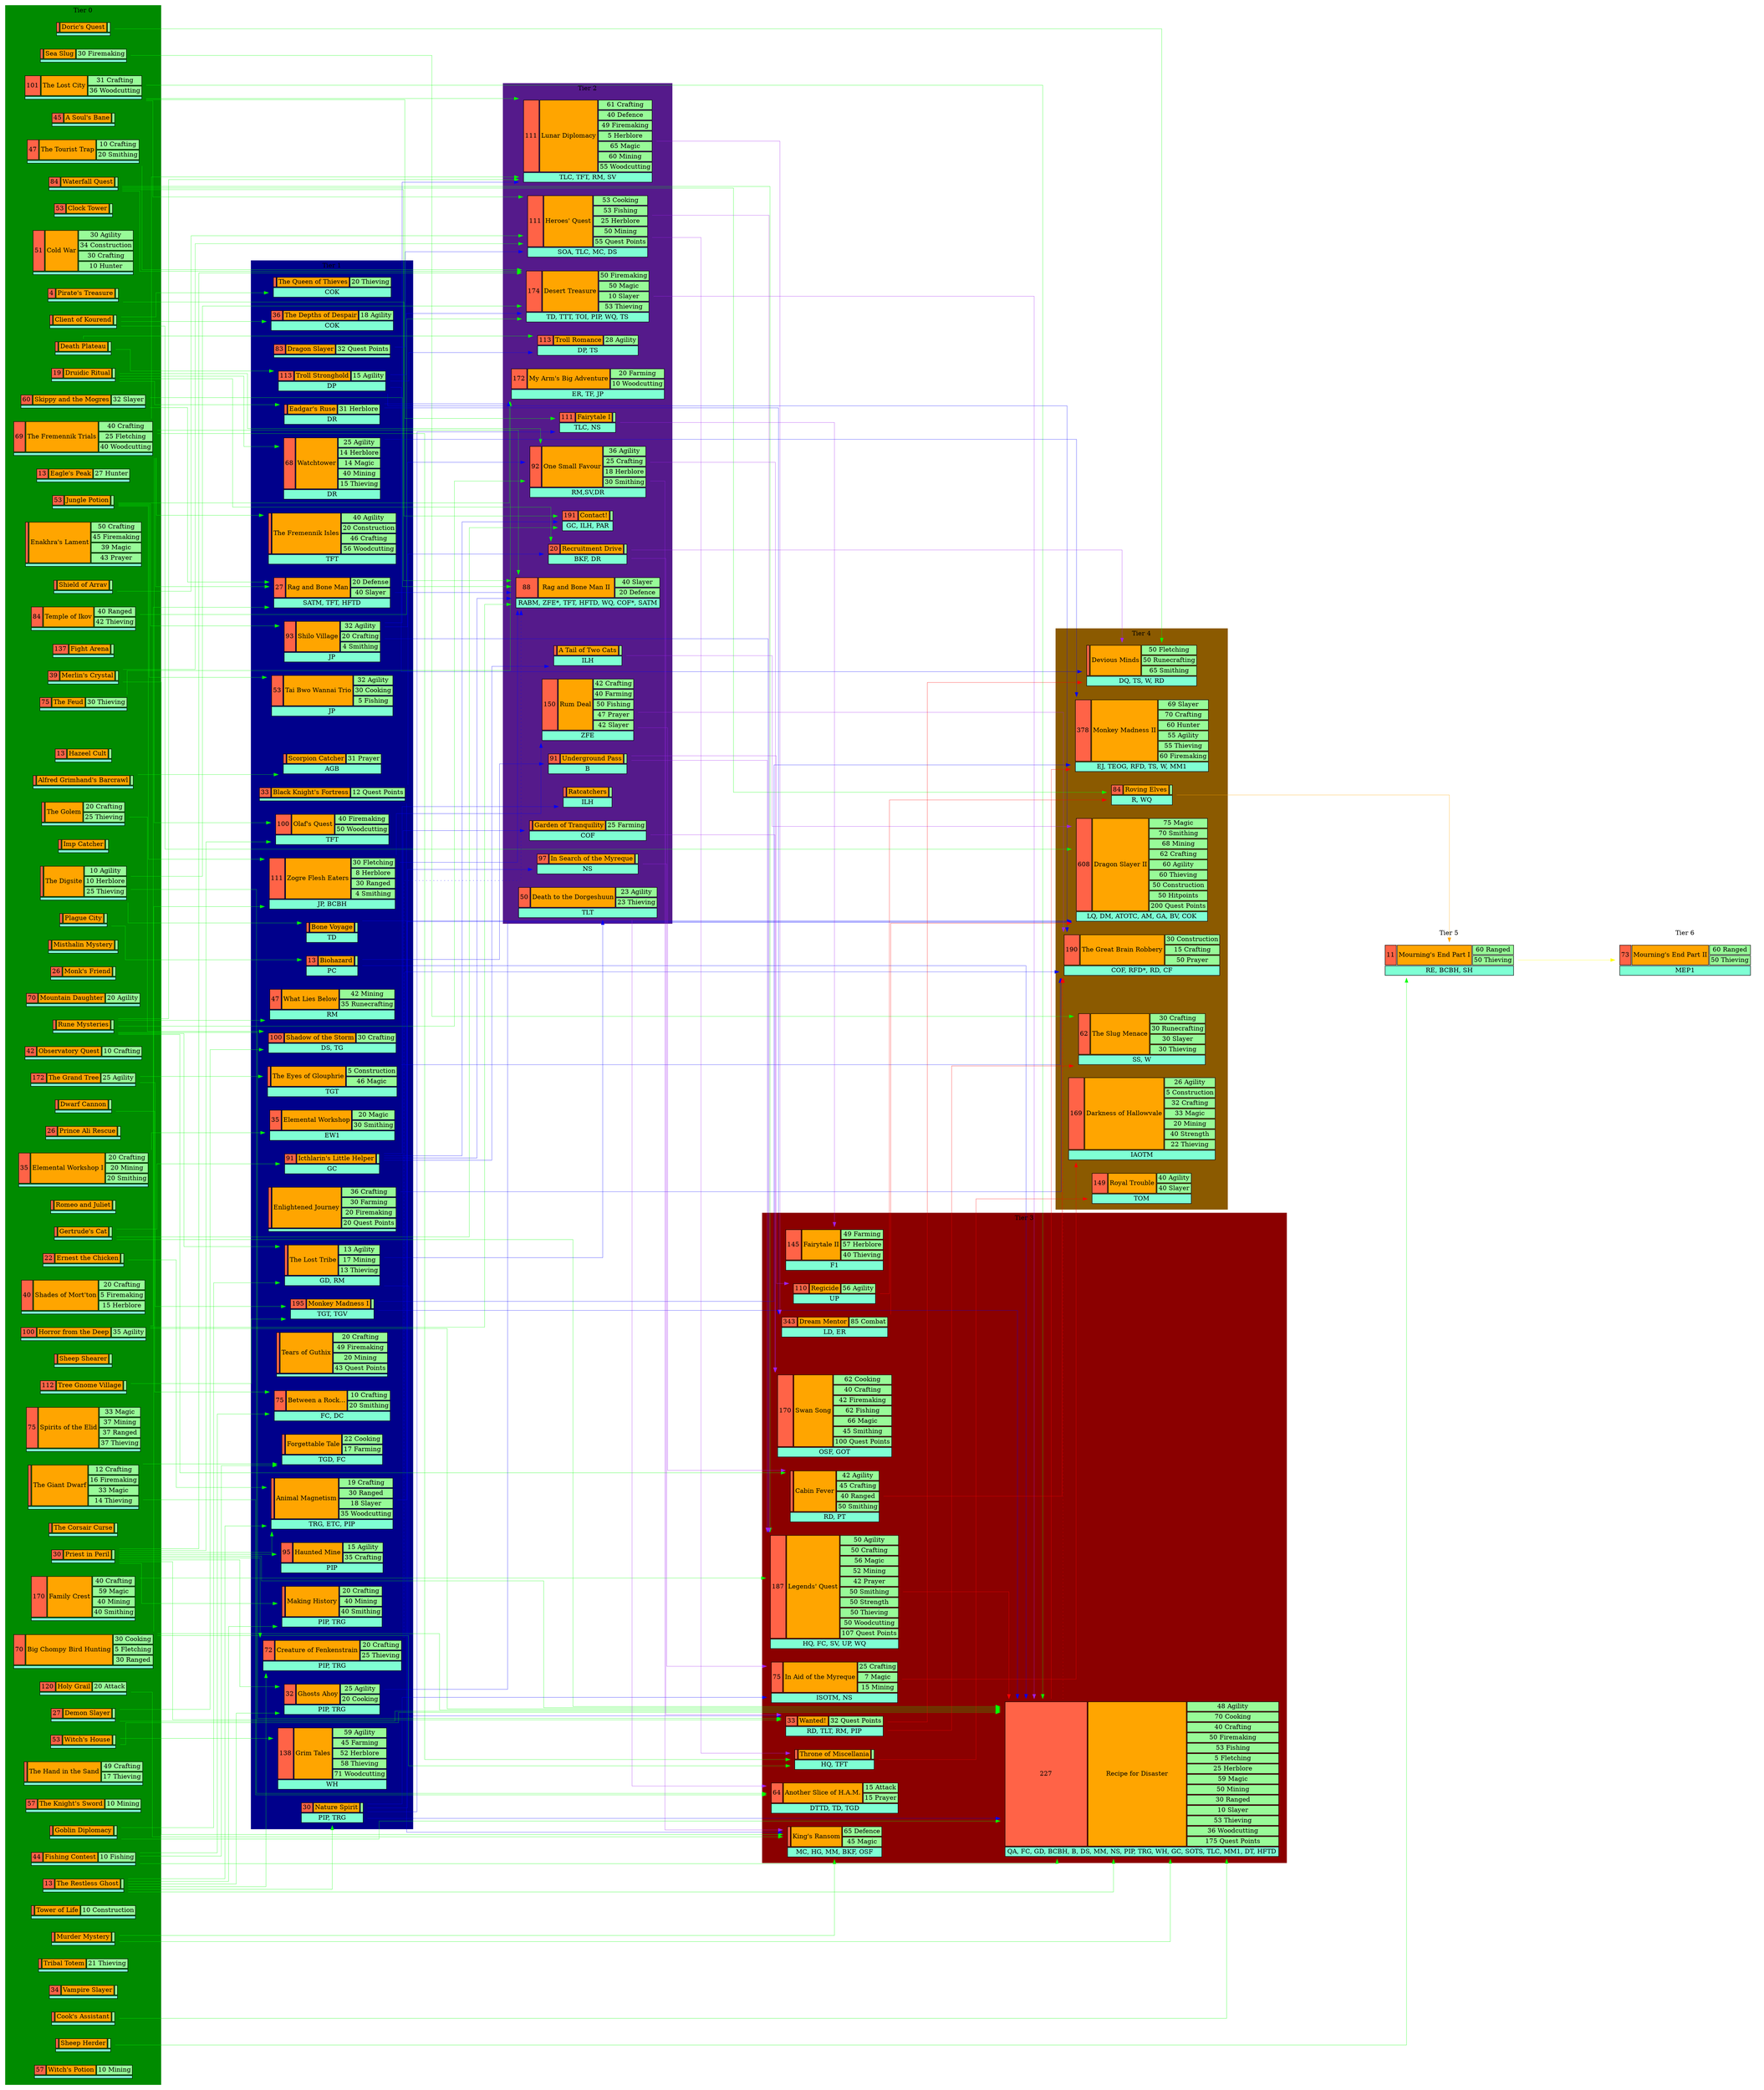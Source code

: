 /*
	OSRS Quest Hierarchy Graph v1.0
	Made by Emilio Blanco Kobernyk (AKA Deofol) in GraphViz
	For usage in the Oldschool RuneScape Wiki
*/
digraph G {
	rankdir=LR;
	ranksep=3;
	splines=ortho;
	edge [penwidth="0.5"];
	{
		node [style=invis];
		"Tier 0"->"Tier 1"->"Tier 2"->"Tier 3"->"Tier 4"->"Tier 5"->"Tier 6" [style=invis];
	}
	{	// Node Shapes
		node [shape=none]
		M1 [label=<<table border="0" cellborder="1"><tr><td bgcolor="tomato"></td><td bgcolor="orange">Alfred Grimhand's Barcrawl</td><td bgcolor="palegreen"></td></tr><tr><td colspan="3" bgcolor="aquamarine"></td></tr></table>>];
		M12 [label=<<table border="0" cellborder="1"><tr><td bgcolor="tomato">60</td><td bgcolor="orange">Skippy and the Mogres</td><td bgcolor="palegreen">32 Slayer</td></tr><tr><td colspan="3" bgcolor="aquamarine"></td></tr></table>>];
		1 [label=<<table border="0" cellborder="1"><tr><td bgcolor="tomato">45</td><td bgcolor="orange">A Soul's Bane</td><td bgcolor="palegreen"></td></tr><tr><td colspan="3" bgcolor="aquamarine"></td></tr></table>>];
		2 [label=<<table border="0" cellborder="1"><tr><td bgcolor="tomato" rowspan="3">70</td><td bgcolor="orange" rowspan="3">Big Chompy Bird Hunting</td><td bgcolor="palegreen">30 Cooking</td></tr><tr><td bgcolor="palegreen">5 Fletching</td></tr><tr><td bgcolor="palegreen">30 Ranged</td></tr><tr><td colspan="3" bgcolor="aquamarine"></td></tr></table>>];
		3 [label=<<table border="0" cellborder="1"><tr><td bgcolor="tomato"></td><td bgcolor="orange">Client of Kourend</td><td bgcolor="palegreen"></td></tr><tr><td colspan="3" bgcolor="aquamarine"></td></tr></table>>];
		4 [label=<<table border="0" cellborder="1"><tr><td bgcolor="tomato">53</td><td bgcolor="orange">Clock Tower</td><td bgcolor="palegreen"></td></tr><tr><td colspan="3" bgcolor="aquamarine"></td></tr></table>>];
		5 [label=<<table border="0" cellborder="1"><tr><td bgcolor="tomato" rowspan="4">51</td><td bgcolor="orange" rowspan="4">Cold War</td><td bgcolor="palegreen">30 Agility</td></tr><tr><td bgcolor="palegreen">34 Construction</td></tr><tr><td bgcolor="palegreen">30 Crafting</td></tr><tr><td bgcolor="palegreen">10 Hunter</td></tr><tr><td colspan="3" bgcolor="aquamarine"></td></tr></table>>];
		6 [label=<<table border="0" cellborder="1"><tr><td bgcolor="tomato"></td><td bgcolor="orange">Cook's Assistant</td><td bgcolor="palegreen"></td></tr><tr><td colspan="3" bgcolor="aquamarine"></td></tr></table>>];
		7 [label=<<table border="0" cellborder="1"><tr><td bgcolor="tomato"></td><td bgcolor="orange">Death Plateau</td><td bgcolor="palegreen"></td></tr><tr><td colspan="3" bgcolor="aquamarine"></td></tr></table>>];
		8 [label=<<table border="0" cellborder="1"><tr><td bgcolor="tomato">27</td><td bgcolor="orange">Demon Slayer</td><td bgcolor="palegreen"></td></tr><tr><td colspan="3" bgcolor="aquamarine"></td></tr></table>>];
		9 [label=<<table border="0" cellborder="1"><tr><td bgcolor="tomato"></td><td bgcolor="orange">Doric's Quest</td><td bgcolor="palegreen"></td></tr><tr><td colspan="3" bgcolor="aquamarine"></td></tr></table>>];
		10 [label=<<table border="0" cellborder="1"><tr><td bgcolor="tomato">19</td><td bgcolor="orange">Druidic Ritual</td><td bgcolor="palegreen"></td></tr><tr><td colspan="3" bgcolor="aquamarine"></td></tr></table>>];
		11 [label=<<table border="0" cellborder="1"><tr><td bgcolor="tomato"></td><td bgcolor="orange">Dwarf Cannon</td><td bgcolor="palegreen"></td></tr><tr><td colspan="3" bgcolor="aquamarine"></td></tr></table>>];
		12 [label=<<table border="0" cellborder="1"><tr><td bgcolor="tomato">13</td><td bgcolor="orange">Eagle's Peak</td><td bgcolor="palegreen">27 Hunter</td></tr><tr><td colspan="3" bgcolor="aquamarine"></td></tr></table>>];
		13 [label=<<table border="0" cellborder="1"><tr><td bgcolor="tomato" rowspan="3">35</td><td bgcolor="orange" rowspan="3">Elemental Workshop I</td><td bgcolor="palegreen">20 Crafting</td></tr><tr><td bgcolor="palegreen">20 Mining</td></tr><tr><td bgcolor="palegreen">20 Smithing</td></tr><tr><td colspan="3" bgcolor="aquamarine"></td></tr></table>>];
		14 [label=<<table border="0" cellborder="1"><tr><td bgcolor="tomato" rowspan="4"></td><td bgcolor="orange" rowspan="4">Enakhra's Lament</td><td bgcolor="palegreen">50 Crafting</td></tr><tr><td bgcolor="palegreen">45 Firemaking</td></tr><tr><td bgcolor="palegreen">39 Magic</td></tr><tr><td bgcolor="palegreen">43 Prayer</td></tr><tr><td colspan="3" bgcolor="aquamarine"></td></tr></table>>];
		15 [label=<<table border="0" cellborder="1"><tr><td bgcolor="tomato">22</td><td bgcolor="orange">Ernest the Chicken</td><td bgcolor="palegreen"></td></tr><tr><td colspan="3" bgcolor="aquamarine"></td></tr></table>>];
		16 [label=<<table border="0" cellborder="1"><tr><td bgcolor="tomato" rowspan="4">170</td><td bgcolor="orange" rowspan="4">Family Crest</td><td bgcolor="palegreen">40 Crafting</td></tr><tr><td bgcolor="palegreen">59 Magic</td></tr><tr><td bgcolor="palegreen">40 Mining</td></tr><tr><td bgcolor="palegreen">40 Smithing</td></tr><tr><td colspan="3" bgcolor="aquamarine"></td></tr></table>>];
		17 [label=<<table border="0" cellborder="1"><tr><td bgcolor="tomato">137</td><td bgcolor="orange">Fight Arena</td><td bgcolor="palegreen"></td></tr><tr><td colspan="3" bgcolor="aquamarine"></td></tr></table>>];
		18 [label=<<table border="0" cellborder="1"><tr><td bgcolor="tomato">44</td><td bgcolor="orange">Fishing Contest</td><td bgcolor="palegreen">10 Fishing</td></tr><tr><td colspan="3" bgcolor="aquamarine"></td></tr></table>>];
		19 [label=<<table border="0" cellborder="1"><tr><td bgcolor="tomato"></td><td bgcolor="orange">Gertrude's Cat</td><td bgcolor="palegreen"></td></tr><tr><td colspan="3" bgcolor="aquamarine"></td></tr></table>>];
		20 [label=<<table border="0" cellborder="1"><tr><td bgcolor="tomato"></td><td bgcolor="orange">Goblin Diplomacy</td><td bgcolor="palegreen"></td></tr><tr><td colspan="3" bgcolor="aquamarine"></td></tr></table>>];
		21 [label=<<table border="0" cellborder="1"><tr><td bgcolor="tomato">13</td><td bgcolor="orange">Hazeel Cult</td><td bgcolor="palegreen"></td></tr><tr><td colspan="3" bgcolor="aquamarine"></td></tr></table>>];
		22 [label=<<table border="0" cellborder="1"><tr><td bgcolor="tomato">120</td><td bgcolor="orange">Holy Grail</td><td bgcolor="palegreen">20 Attack</td></tr><tr><td colspan="3" bgcolor="aquamarine"></td></tr></table>>];
		23 [label=<<table border="0" cellborder="1"><tr><td bgcolor="tomato">100</td><td bgcolor="orange">Horror from the Deep</td><td bgcolor="palegreen">35 Agility</td></tr><tr><td colspan="3" bgcolor="aquamarine"></td></tr></table>>];
		24 [label=<<table border="0" cellborder="1"><tr><td bgcolor="tomato"></td><td bgcolor="orange">Imp Catcher</td><td bgcolor="palegreen"></td></tr><tr><td colspan="3" bgcolor="aquamarine"></td></tr></table>>];
		25 [label=<<table border="0" cellborder="1"><tr><td bgcolor="tomato">53</td><td bgcolor="orange">Jungle Potion</td><td bgcolor="palegreen"></td></tr><tr><td colspan="3" bgcolor="aquamarine"></td></tr></table>>];
		26 [label=<<table border="0" cellborder="1"><tr><td bgcolor="tomato">39</td><td bgcolor="orange">Merlin's Crystal</td><td bgcolor="palegreen"></td></tr><tr><td colspan="3" bgcolor="aquamarine"></td></tr></table>>];
		27 [label=<<table border="0" cellborder="1"><tr><td bgcolor="tomato"></td><td bgcolor="orange">Misthalin Mystery</td><td bgcolor="palegreen"></td></tr><tr><td colspan="3" bgcolor="aquamarine"></td></tr></table>>];
		28 [label=<<table border="0" cellborder="1"><tr><td bgcolor="tomato">26</td><td bgcolor="orange">Monk's Friend</td><td bgcolor="palegreen"></td></tr><tr><td colspan="3" bgcolor="aquamarine"></td></tr></table>>];
		29 [label=<<table border="0" cellborder="1"><tr><td bgcolor="tomato">70</td><td bgcolor="orange">Mountain Daughter</td><td bgcolor="palegreen">20 Agility</td></tr><tr><td colspan="3" bgcolor="aquamarine"></td></tr></table>>];
		30 [label=<<table border="0" cellborder="1"><tr><td bgcolor="tomato"></td><td bgcolor="orange">Murder Mystery</td><td bgcolor="palegreen"></td></tr><tr><td colspan="3" bgcolor="aquamarine"></td></tr></table>>];
		31 [label=<<table border="0" cellborder="1"><tr><td bgcolor="tomato">42</td><td bgcolor="orange">Observatory Quest</td><td bgcolor="palegreen">10 Crafting</td></tr><tr><td colspan="3" bgcolor="aquamarine"></td></tr></table>>];
		32 [label=<<table border="0" cellborder="1"><tr><td bgcolor="tomato">4</td><td bgcolor="orange">Pirate's Treasure</td><td bgcolor="palegreen"></td></tr><tr><td colspan="3" bgcolor="aquamarine"></td></tr></table>>];
		33 [label=<<table border="0" cellborder="1"><tr><td bgcolor="tomato"></td><td bgcolor="orange">Plague City</td><td bgcolor="palegreen"></td></tr><tr><td colspan="3" bgcolor="aquamarine"></td></tr></table>>];
		34 [label=<<table border="0" cellborder="1"><tr><td bgcolor="tomato">26</td><td bgcolor="orange">Prince Ali Rescue</td><td bgcolor="palegreen"></td></tr><tr><td colspan="3" bgcolor="aquamarine"></td></tr></table>>];
		35 [label=<<table border="0" cellborder="1"><tr><td bgcolor="tomato">30</td><td bgcolor="orange">Priest in Peril</td><td bgcolor="palegreen"></td></tr><tr><td colspan="3" bgcolor="aquamarine"></td></tr></table>>];
		36 [label=<<table border="0" cellborder="1"><tr><td bgcolor="tomato"></td><td bgcolor="orange">Romeo and Juliet</td><td bgcolor="palegreen"></td></tr><tr><td colspan="3" bgcolor="aquamarine"></td></tr></table>>];
		37 [label=<<table border="0" cellborder="1"><tr><td bgcolor="tomato"></td><td bgcolor="orange">Rune Mysteries</td><td bgcolor="palegreen"></td></tr><tr><td colspan="3" bgcolor="aquamarine"></td></tr></table>>];
		38 [label=<<table border="0" cellborder="1"><tr><td bgcolor="tomato"></td><td bgcolor="orange">Sea Slug</td><td bgcolor="palegreen">30 Firemaking</td></tr><tr><td colspan="3" bgcolor="aquamarine"></td></tr></table>>];
		39 [label=<<table border="0" cellborder="1"><tr><td bgcolor="tomato" rowspan="3">40</td><td bgcolor="orange" rowspan="3">Shades of Mort'ton</td><td bgcolor="palegreen">20 Crafting</td></tr><tr><td bgcolor="palegreen">5 Firemaking</td></tr><tr><td bgcolor="palegreen">15 Herblore</td></tr><tr><td colspan="3" bgcolor="aquamarine"></td></tr></table>>];
		40 [label=<<table border="0" cellborder="1"><tr><td bgcolor="tomato"></td><td bgcolor="orange">Sheep Herder</td><td bgcolor="palegreen"></td></tr><tr><td colspan="3" bgcolor="aquamarine"></td></tr></table>>];
		41 [label=<<table border="0" cellborder="1"><tr><td bgcolor="tomato"></td><td bgcolor="orange">Sheep Shearer</td><td bgcolor="palegreen"></td></tr><tr><td colspan="3" bgcolor="aquamarine"></td></tr></table>>];
		42 [label=<<table border="0" cellborder="1"><tr><td bgcolor="tomato"></td><td bgcolor="orange">Shield of Arrav</td><td bgcolor="palegreen"></td></tr><tr><td colspan="3" bgcolor="aquamarine"></td></tr></table>>];
		43 [label=<<table border="0" cellborder="1"><tr><td bgcolor="tomato" rowspan="4">75</td><td bgcolor="orange" rowspan="4">Spirits of the Elid</td><td bgcolor="palegreen">33 Magic</td></tr><tr><td bgcolor="palegreen">37 Mining</td></tr><tr><td bgcolor="palegreen">37 Ranged</td></tr><tr><td bgcolor="palegreen">37 Thieving</td></tr><tr><td colspan="3" bgcolor="aquamarine"></td></tr></table>>];
		44 [label=<<table border="0" cellborder="1"><tr><td bgcolor="tomato" rowspan="2">84</td><td bgcolor="orange" rowspan="2">Temple of Ikov</td><td bgcolor="palegreen">40 Ranged</td></tr><tr><td bgcolor="palegreen">42 Thieving</td></tr><tr><td colspan="3" bgcolor="aquamarine"></td></tr></table>>];
		45 [label=<<table border="0" cellborder="1"><tr><td bgcolor="tomato"></td><td bgcolor="orange">The Corsair Curse</td><td bgcolor="palegreen"></td></tr><tr><td colspan="3" bgcolor="aquamarine"></td></tr></table>>];
		46 [label=<<table border="0" cellborder="1"><tr><td bgcolor="tomato" rowspan="3"></td><td bgcolor="orange" rowspan="3">The Digsite</td><td bgcolor="palegreen">10 Agility</td></tr><tr><td bgcolor="palegreen">10 Herblore</td></tr><tr><td bgcolor="palegreen">25 Thieving</td></tr><tr><td colspan="3" bgcolor="aquamarine"></td></tr></table>>];
		47 [label=<<table border="0" cellborder="1"><tr><td bgcolor="tomato">75</td><td bgcolor="orange">The Feud</td><td bgcolor="palegreen">30 Thieving</td></tr><tr><td colspan="3" bgcolor="aquamarine"></td></tr></table>>];
		48 [label=<<table border="0" cellborder="1"><tr><td bgcolor="tomato" rowspan="3">69</td><td bgcolor="orange" rowspan="3">The Fremennik Trials</td><td bgcolor="palegreen">40 Crafting</td></tr><tr><td bgcolor="palegreen">25 Fletching</td></tr><tr><td bgcolor="palegreen">40 Woodcutting</td></tr><tr><td colspan="3" bgcolor="aquamarine"></td></tr></table>>];
		49 [label=<<table border="0" cellborder="1"><tr><td bgcolor="tomato" rowspan="4"></td><td bgcolor="orange" rowspan="4">The Giant Dwarf</td><td bgcolor="palegreen">12 Crafting</td></tr><tr><td bgcolor="palegreen">16 Firemaking</td></tr><tr><td bgcolor="palegreen">33 Magic</td></tr><tr><td bgcolor="palegreen">14 Thieving</td></tr><tr><td colspan="3" bgcolor="aquamarine"></td></tr></table>>];
		50 [label=<<table border="0" cellborder="1"><tr><td bgcolor="tomato" rowspan="2"></td><td bgcolor="orange" rowspan="2">The Golem</td><td bgcolor="palegreen">20 Crafting</td></tr><tr><td bgcolor="palegreen">25 Thieving</td></tr><tr><td colspan="3" bgcolor="aquamarine"></td></tr></table>>];
		51 [label=<<table border="0" cellborder="1"><tr><td bgcolor="tomato">172</td><td bgcolor="orange">The Grand Tree</td><td bgcolor="palegreen">25 Agility</td></tr><tr><td colspan="3" bgcolor="aquamarine"></td></tr></table>>];
		52 [label=<<table border="0" cellborder="1"><tr><td bgcolor="tomato" rowspan="2"></td><td bgcolor="orange" rowspan="2">The Hand in the Sand</td><td bgcolor="palegreen">49 Crafting</td></tr><tr><td bgcolor="palegreen">17 Thieving</td></tr><tr><td colspan="3" bgcolor="aquamarine"></td></tr></table>>];
		53 [label=<<table border="0" cellborder="1"><tr><td bgcolor="tomato">57</td><td bgcolor="orange">The Knight's Sword</td><td bgcolor="palegreen">10 Mining</td></tr><tr><td colspan="3" bgcolor="aquamarine"></td></tr></table>>];
		54 [label=<<table border="0" cellborder="1"><tr><td bgcolor="tomato" rowspan="2">101</td><td bgcolor="orange" rowspan="2">The Lost City</td><td bgcolor="palegreen">31 Crafting</td></tr><tr><td bgcolor="palegreen">36 Woodcutting</td></tr><tr><td colspan="3" bgcolor="aquamarine"></td></tr></table>>];
		55 [label=<<table border="0" cellborder="1"><tr><td bgcolor="tomato">13</td><td bgcolor="orange">The Restless Ghost</td><td bgcolor="palegreen"></td></tr><tr><td colspan="3" bgcolor="aquamarine"></td></tr></table>>];
		56 [label=<<table border="0" cellborder="1"><tr><td bgcolor="tomato" rowspan="2">47</td><td bgcolor="orange" rowspan="2">The Tourist Trap</td><td bgcolor="palegreen">10 Crafting</td></tr><tr><td bgcolor="palegreen">20 Smithing</td></tr><tr><td colspan="3" bgcolor="aquamarine"></td></tr></table>>];
		57 [label=<<table border="0" cellborder="1"><tr><td bgcolor="tomato"></td><td bgcolor="orange">Tower of Life</td><td bgcolor="palegreen">10 Construction</td></tr><tr><td colspan="3" bgcolor="aquamarine"></td></tr></table>>];
		58 [label=<<table border="0" cellborder="1"><tr><td bgcolor="tomato">112</td><td bgcolor="orange">Tree Gnome Village</td><td bgcolor="palegreen"></td></tr><tr><td colspan="3" bgcolor="aquamarine"></td></tr></table>>];
		59 [label=<<table border="0" cellborder="1"><tr><td bgcolor="tomato"></td><td bgcolor="orange">Tribal Totem</td><td bgcolor="palegreen">21 Thieving</td></tr><tr><td colspan="3" bgcolor="aquamarine"></td></tr></table>>];
		60 [label=<<table border="0" cellborder="1"><tr><td bgcolor="tomato">34</td><td bgcolor="orange">Vampire Slayer</td><td bgcolor="palegreen"></td></tr><tr><td colspan="3" bgcolor="aquamarine"></td></tr></table>>];
		61 [label=<<table border="0" cellborder="1"><tr><td bgcolor="tomato">84</td><td bgcolor="orange">Waterfall Quest</td><td bgcolor="palegreen"></td></tr><tr><td colspan="3" bgcolor="aquamarine"></td></tr></table>>];
		62 [label=<<table border="0" cellborder="1"><tr><td bgcolor="tomato">53</td><td bgcolor="orange">Witch's House</td><td bgcolor="palegreen"></td></tr><tr><td colspan="3" bgcolor="aquamarine"></td></tr></table>>];
		63 [label=<<table border="0" cellborder="1"><tr><td bgcolor="tomato">57</td><td bgcolor="orange">Witch's Potion</td><td bgcolor="palegreen">10 Mining</td></tr><tr><td colspan="3" bgcolor="aquamarine"></td></tr></table>>];
		64 [label=<<table border="0" cellborder="1"><tr><td bgcolor="tomato" rowspan="4"></td><td bgcolor="orange" rowspan="4">Animal Magnetism</td><td bgcolor="palegreen">19 Crafting</td></tr><tr><td bgcolor="palegreen">30 Ranged</td></tr><tr><td bgcolor="palegreen">18 Slayer</td></tr><tr><td bgcolor="palegreen">35 Woodcutting</td></tr><tr><td colspan="3" bgcolor="aquamarine">TRG, ETC, PIP</td></tr></table>>];
		65 [label=<<table border="0" cellborder="1"><tr><td bgcolor="tomato" rowspan="2">75</td><td bgcolor="orange" rowspan="2">Between a Rock...</td><td bgcolor="palegreen">10 Crafting</td></tr><tr><td bgcolor="palegreen">20 Smithing</td></tr><tr><td colspan="3" bgcolor="aquamarine">FC, DC</td></tr></table>>];
		66 [label=<<table border="0" cellborder="1"><tr><td bgcolor="tomato">13</td><td bgcolor="orange">Biohazard</td><td bgcolor="palegreen"></td></tr><tr><td colspan="3" bgcolor="aquamarine">PC</td></tr></table>>];
		67 [label=<<table border="0" cellborder="1"><tr><td bgcolor="tomato">33</td><td bgcolor="orange">Black Knight's Fortress</td><td bgcolor="palegreen">12 Quest Points</td></tr><tr><td colspan="3" bgcolor="aquamarine"></td></tr></table>>];
		68 [label=<<table border="0" cellborder="1"><tr><td bgcolor="tomato"></td><td bgcolor="orange">Bone Voyage</td><td bgcolor="palegreen"></td></tr><tr><td colspan="3" bgcolor="aquamarine">TD</td></tr></table>>];
		69 [label=<<table border="0" cellborder="1"><tr><td bgcolor="tomato" rowspan="2">72</td><td bgcolor="orange" rowspan="2">Creature of Fenkenstrain</td><td bgcolor="palegreen">20 Crafting</td></tr><tr><td bgcolor="palegreen">25 Thieving</td></tr><tr><td colspan="3" bgcolor="aquamarine">PIP, TRG</td></tr></table>>];
		70 [label=<<table border="0" cellborder="1"><tr><td bgcolor="tomato">83</td><td bgcolor="orange">Dragon Slayer</td><td bgcolor="palegreen">32 Quest Points</td></tr><tr><td colspan="3" bgcolor="aquamarine"></td></tr></table>>];
		71 [label=<<table border="0" cellborder="1"><tr><td bgcolor="tomato"></td><td bgcolor="orange">Eadgar's Ruse</td><td bgcolor="palegreen">31 Herblore</td></tr><tr><td colspan="3" bgcolor="aquamarine">DR</td></tr></table>>];
		72 [label=<<table border="0" cellborder="1"><tr><td bgcolor="tomato" rowspan="2">35</td><td bgcolor="orange" rowspan="2">Elemental Workshop</td><td bgcolor="palegreen">20 Magic</td></tr><tr><td bgcolor="palegreen">30 Smithing</td></tr><tr><td colspan="3" bgcolor="aquamarine">EW1</td></tr></table>>];
		73 [label=<<table border="0" cellborder="1"><tr><td bgcolor="tomato" rowspan="4"></td><td bgcolor="orange" rowspan="4">Enlightened Journey</td><td bgcolor="palegreen">36 Crafting</td></tr><tr><td bgcolor="palegreen">30 Farming</td></tr><tr><td bgcolor="palegreen">20 Firemaking</td></tr><tr><td bgcolor="palegreen">20 Quest Points</td></tr><tr><td colspan="3" bgcolor="aquamarine"></td></tr></table>>];
		74 [label=<<table border="0" cellborder="1"><tr><td bgcolor="tomato" rowspan="2"></td><td bgcolor="orange" rowspan="2">Forgettable Tale</td><td bgcolor="palegreen">22 Cooking</td></tr><tr><td bgcolor="palegreen">17 Farming</td></tr><tr><td colspan="3" bgcolor="aquamarine">TGD, FC</td></tr></table>>];
		75 [label=<<table border="0" cellborder="1"><tr><td bgcolor="tomato" rowspan="2">32</td><td bgcolor="orange" rowspan="2">Ghosts Ahoy</td><td bgcolor="palegreen">25 Agility</td></tr><tr><td bgcolor="palegreen">20 Cooking</td></tr><tr><td colspan="3" bgcolor="aquamarine">PIP, TRG</td></tr></table>>];
		76 [label=<<table border="0" cellborder="1"><tr><td bgcolor="tomato" rowspan="5">138</td><td bgcolor="orange" rowspan="5">Grim Tales</td><td bgcolor="palegreen">59 Agility</td></tr><tr><td bgcolor="palegreen">45 Farming</td></tr><tr><td bgcolor="palegreen">52 Herblore</td></tr><tr><td bgcolor="palegreen">58 Thieving</td></tr><tr><td bgcolor="palegreen">71 Woodcutting</td></tr><tr><td colspan="3" bgcolor="aquamarine">WH</td></tr></table>>];
		77 [label=<<table border="0" cellborder="1"><tr><td bgcolor="tomato" rowspan="2">95</td><td bgcolor="orange" rowspan="2">Haunted Mine</td><td bgcolor="palegreen">15 Agility</td></tr><tr><td bgcolor="palegreen">35 Crafting</td></tr><tr><td colspan="3" bgcolor="aquamarine">PIP</td></tr></table>>];
		78 [label=<<table border="0" cellborder="1"><tr><td bgcolor="tomato">91</td><td bgcolor="orange">Icthlarin's Little Helper</td><td bgcolor="palegreen"></td></tr><tr><td colspan="3" bgcolor="aquamarine">GC</td></tr></table>>];
		79 [label=<<table border="0" cellborder="1"><tr><td bgcolor="tomato" rowspan="3"></td><td bgcolor="orange" rowspan="3">Making History</td><td bgcolor="palegreen">20 Crafting</td></tr><tr><td bgcolor="palegreen">40 Mining</td></tr><tr><td bgcolor="palegreen">40 Smithing</td></tr><tr><td colspan="3" bgcolor="aquamarine">PIP, TRG</td></tr></table>>];
		80 [label=<<table border="0" cellborder="1"><tr><td bgcolor="tomato">195</td><td bgcolor="orange">Monkey Madness I</td><td bgcolor="palegreen"></td></tr><tr><td colspan="3" bgcolor="aquamarine">TGT, TGV</td></tr></table>>];
		81 [label=<<table border="0" cellborder="1"><tr><td bgcolor="tomato">30</td><td bgcolor="orange">Nature Spirit</td><td bgcolor="palegreen"></td></tr><tr><td colspan="3" bgcolor="aquamarine">PIP, TRG</td></tr></table>>];
		82 [label=<<table border="0" cellborder="1"><tr><td bgcolor="tomato" rowspan="2">100</td><td bgcolor="orange" rowspan="2">Olaf's Quest</td><td bgcolor="palegreen">40 Firemaking</td></tr><tr><td bgcolor="palegreen">50 Woodcutting</td></tr><tr><td colspan="3" bgcolor="aquamarine">TFT</td></tr></table>>];
		83 [label=<<table border="0" cellborder="1"><tr><td bgcolor="tomato" rowspan="2">27</td><td bgcolor="orange" rowspan="2">Rag and Bone Man</td><td bgcolor="palegreen">20 Defense</td></tr><tr><td bgcolor="palegreen">40 Slayer</td></tr><tr><td colspan="3" bgcolor="aquamarine">SATM, TFT, HFTD</td></tr></table>>];
		84 [label=<<table border="0" cellborder="1"><tr><td bgcolor="tomato"></td><td bgcolor="orange">Scorpion Catcher</td><td bgcolor="palegreen">31 Prayer</td></tr><tr><td colspan="3" bgcolor="aquamarine">AGB</td></tr></table>>];
		85 [label=<<table border="0" cellborder="1"><tr><td bgcolor="tomato">100</td><td bgcolor="orange">Shadow of the Storm</td><td bgcolor="palegreen">30 Crafting</td></tr><tr><td colspan="3" bgcolor="aquamarine">DS, TG</td></tr></table>>];
		86 [label=<<table border="0" cellborder="1"><tr><td bgcolor="tomato" rowspan="3">93</td><td bgcolor="orange" rowspan="3">Shilo Village</td><td bgcolor="palegreen">32 Agility</td></tr><tr><td bgcolor="palegreen">20 Crafting</td></tr><tr><td bgcolor="palegreen">4 Smithing</td></tr><tr><td colspan="3" bgcolor="aquamarine">JP</td></tr></table>>];
		87 [label=<<table border="0" cellborder="1"><tr><td bgcolor="tomato" rowspan="3">53</td><td bgcolor="orange" rowspan="3">Tai Bwo Wannai Trio</td><td bgcolor="palegreen">32 Agility</td></tr><tr><td bgcolor="palegreen">30 Cooking</td></tr><tr><td bgcolor="palegreen">5 Fishing</td></tr><tr><td colspan="3" bgcolor="aquamarine">JP</td></tr></table>>];
		88 [label=<<table border="0" cellborder="1"><tr><td bgcolor="tomato" rowspan="4"></td><td bgcolor="orange" rowspan="4">Tears of Guthix</td><td bgcolor="palegreen">20 Crafting</td></tr><tr><td bgcolor="palegreen">49 Firemaking</td></tr><tr><td bgcolor="palegreen">20 Mining</td></tr><tr><td bgcolor="palegreen">43 Quest Points</td></tr><tr><td colspan="3" bgcolor="aquamarine"></td></tr></table>>];
		89 [label=<<table border="0" cellborder="1"><tr><td bgcolor="tomato">36</td><td bgcolor="orange">The Depths of Despair</td><td bgcolor="palegreen">18 Agility</td></tr><tr><td colspan="3" bgcolor="aquamarine">COK</td></tr></table>>];
		90 [label=<<table border="0" cellborder="1"><tr><td bgcolor="tomato" rowspan="2"></td><td bgcolor="orange" rowspan="2">The Eyes of Glouphrie</td><td bgcolor="palegreen">5 Construction</td></tr><tr><td bgcolor="palegreen">46 Magic</td></tr><tr><td colspan="3" bgcolor="aquamarine">TGT</td></tr></table>>];
		91 [label=<<table border="0" cellborder="1"><tr><td bgcolor="tomato" rowspan="4"></td>122<td bgcolor="orange" rowspan="4">The Fremennik Isles</td><td bgcolor="palegreen">40 Agility</td></tr><tr><td bgcolor="palegreen">20 Construction</td></tr><tr><td bgcolor="palegreen">46 Crafting</td></tr><tr><td bgcolor="palegreen">56 Woodcutting</td></tr><tr><td colspan="3" bgcolor="aquamarine">TFT</td></tr></table>>];
		92 [label=<<table border="0" cellborder="1"><tr><td bgcolor="tomato" rowspan="3"></td><td bgcolor="orange" rowspan="3">The Lost Tribe</td><td bgcolor="palegreen">13 Agility</td></tr><tr><td bgcolor="palegreen">17 Mining</td></tr><tr><td bgcolor="palegreen">13 Thieving</td></tr><tr><td colspan="3" bgcolor="aquamarine">GD, RM</td></tr></table>>];
		93 [label=<<table border="0" cellborder="1"><tr><td bgcolor="tomato"></td><td bgcolor="orange">The Queen of Thieves</td><td bgcolor="palegreen">20 Thieving</td></tr><tr><td colspan="3" bgcolor="aquamarine">COK</td></tr></table>>];
		94 [label=<<table border="0" cellborder="1"><tr><td bgcolor="tomato">113</td><td bgcolor="orange">Troll Stronghold</td><td bgcolor="palegreen">15 Agility</td></tr><tr><td colspan="3" bgcolor="aquamarine">DP</td></tr></table>>];
		95 [label=<<table border="0" cellborder="1"><tr><td bgcolor="tomato" rowspan="5">68</td><td bgcolor="orange" rowspan="5">Watchtower</td><td bgcolor="palegreen">25 Agility</td></tr><tr><td bgcolor="palegreen">14 Herblore</td></tr><tr><td bgcolor="palegreen">14 Magic</td></tr><tr><td bgcolor="palegreen">40 Mining</td></tr><tr><td bgcolor="palegreen">15 Thieving</td></tr><tr><td colspan="3" bgcolor="aquamarine">DR</td></tr></table>>];
		96 [label=<<table border="0" cellborder="1"><tr><td bgcolor="tomato" rowspan="2">47</td><td bgcolor="orange" rowspan="2">What Lies Below</td><td bgcolor="palegreen">42 Mining</td></tr><tr><td bgcolor="palegreen">35 Runecrafting</td></tr><tr><td colspan="3" bgcolor="aquamarine">RM</td></tr></table>>];
		97 [label=<<table border="0" cellborder="1"><tr><td bgcolor="tomato" rowspan="4">111</td><td bgcolor="orange" rowspan="4">Zogre Flesh Eaters</td><td bgcolor="palegreen">30 Fletching</td></tr><tr><td bgcolor="palegreen">8 Herblore</td></tr><tr><td bgcolor="palegreen">30 Ranged</td></tr><tr><td bgcolor="palegreen">4 Smithing</td></tr><tr><td colspan="3" bgcolor="aquamarine">JP, BCBH</td></tr></table>>];
		98 [label=<<table border="0" cellborder="1"><tr><td bgcolor="tomato"></td><td bgcolor="orange">A Tail of Two Cats</td><td bgcolor="palegreen"></td></tr><tr><td colspan="3" bgcolor="aquamarine">ILH</td></tr></table>>];
		99 [label=<<table border="0" cellborder="1"><tr><td bgcolor="tomato">191</td><td bgcolor="orange">Contact!</td><td bgcolor="palegreen"></td></tr><tr><td colspan="3" bgcolor="aquamarine">GC, ILH, PAR</td></tr></table>>];
		100 [label=<<table border="0" cellborder="1"><tr><td bgcolor="tomato" rowspan="2">50</td><td bgcolor="orange" rowspan="2">Death to the Dorgeshuun</td><td bgcolor="palegreen">23 Agility</td></tr><tr><td bgcolor="palegreen">23 Thieving</td></tr><tr><td colspan="3" bgcolor="aquamarine">TLT</td></tr></table>>];
		101 [label=<<table border="0" cellborder="1"><tr><td bgcolor="tomato" rowspan="4">174</td><td bgcolor="orange" rowspan="4">Desert Treasure</td><td bgcolor="palegreen">50 Firemaking</td></tr><tr><td bgcolor="palegreen">50 Magic</td></tr><tr><td bgcolor="palegreen">10 Slayer</td></tr><tr><td bgcolor="palegreen">53 Thieving</td></tr><tr><td colspan="3" bgcolor="aquamarine">TD, TTT, TOI, PIP, WQ, TS</td></tr></table>>];
		102 [label=<<table border="0" cellborder="1"><tr><td bgcolor="tomato">111</td><td bgcolor="orange">Fairytale I</td><td bgcolor="palegreen"></td></tr><tr><td colspan="3" bgcolor="aquamarine">TLC, NS</td></tr></table>>];
		103 [label=<<table border="0" cellborder="1"><tr><td bgcolor="tomato"></td><td bgcolor="orange">Garden of Tranquility</td><td bgcolor="palegreen">25 Farming</td></tr><tr><td colspan="3" bgcolor="aquamarine">COF</td></tr></table>>];
		104 [label=<<table border="0" cellborder="1"><tr><td bgcolor="tomato" rowspan="5">111</td><td bgcolor="orange" rowspan="5">Heroes' Quest</td><td bgcolor="palegreen">53 Cooking</td></tr><tr><td bgcolor="palegreen">53 Fishing</td></tr><tr><td bgcolor="palegreen">25 Herblore</td></tr><tr><td bgcolor="palegreen">50 Mining</td></tr><tr><td bgcolor="palegreen">55 Quest Points</td></tr><tr><td colspan="3" bgcolor="aquamarine">SOA, TLC, MC, DS</td></tr></table>>];
		105 [label=<<table border="0" cellborder="1"><tr><td bgcolor="tomato">97</td><td bgcolor="orange">In Search of the Myreque</td><td bgcolor="palegreen"></td></tr><tr><td colspan="3" bgcolor="aquamarine">NS</td></tr></table>>];
		106 [label=<<table border="0" cellborder="1"><tr><td bgcolor="tomato" rowspan="7">111</td><td bgcolor="orange" rowspan="7">Lunar Diplomacy</td><td bgcolor="palegreen">61 Crafting</td></tr><tr><td bgcolor="palegreen">40 Defence</td></tr><tr><td bgcolor="palegreen">49 Firemaking</td></tr><tr><td bgcolor="palegreen">5 Herblore</td></tr><tr><td bgcolor="palegreen">65 Magic</td></tr><tr><td bgcolor="palegreen">60 Mining</td></tr><tr><td bgcolor="palegreen">55 Woodcutting</td></tr><tr><td colspan="3" bgcolor="aquamarine">TLC, TFT, RM, SV</td></tr></table>>];
		107 [label=<<table border="0" cellborder="1"><tr><td bgcolor="tomato" rowspan="2">172</td><td bgcolor="orange" rowspan="2">My Arm's Big Adventure</td><td bgcolor="palegreen">20 Farming</td></tr><tr><td bgcolor="palegreen">10 Woodcutting</td></tr><tr><td colspan="3" bgcolor="aquamarine">ER, TF, JP</td></tr></table>>];
		108 [label=<<table border="0" cellborder="1"><tr><td bgcolor="tomato" rowspan="4">92</td><td bgcolor="orange" rowspan="4">One Small Favour</td><td bgcolor="palegreen">36 Agility</td></tr><tr><td bgcolor="palegreen">25 Crafting</td></tr><tr><td bgcolor="palegreen">18 Herblore</td></tr><tr><td bgcolor="palegreen">30 Smithing</td></tr><tr><td colspan="3" bgcolor="aquamarine">RM,SV,DR</td></tr></table>>];
		109 [label=<<table border="0" cellborder="1"><tr><td bgcolor="tomato" rowspan="2">88</td><td bgcolor="orange" rowspan="2">Rag and Bone Man II</td><td bgcolor="palegreen">40 Slayer</td></tr><tr><td bgcolor="palegreen">20 Defence</td></tr><tr><td colspan="3" bgcolor="aquamarine">RABM, ZFE*, TFT, HFTD, WQ, COF*, SATM</td></tr></table>>];
		110 [label=<<table border="0" cellborder="1"><tr><td bgcolor="tomato"></td><td bgcolor="orange">Ratcatchers</td><td bgcolor="palegreen"></td></tr><tr><td colspan="3" bgcolor="aquamarine">ILH</td></tr></table>>];
		111 [label=<<table border="0" cellborder="1"><tr><td bgcolor="tomato">20</td><td bgcolor="orange">Recruitment Drive</td><td bgcolor="palegreen"></td></tr><tr><td colspan="3" bgcolor="aquamarine">BKF, DR</td></tr></table>>];
		112 [label=<<table border="0" cellborder="1"><tr><td bgcolor="tomato" rowspan="5">150</td><td bgcolor="orange" rowspan="5">Rum Deal</td><td bgcolor="palegreen">42 Crafting</td></tr><tr><td bgcolor="palegreen">40 Farming</td></tr><tr><td bgcolor="palegreen">50 Fishing</td></tr><tr><td bgcolor="palegreen">47 Prayer</td></tr><tr><td bgcolor="palegreen">42 Slayer</td></tr><tr><td colspan="3" bgcolor="aquamarine">ZFE</td></tr></table>>];
		113 [label=<<table border="0" cellborder="1"><tr><td bgcolor="tomato">113</td><td bgcolor="orange">Troll Romance</td><td bgcolor="palegreen">28 Agility</td></tr><tr><td colspan="3" bgcolor="aquamarine">DP, TS</td></tr></table>>];
		114 [label=<<table border="0" cellborder="1"><tr><td bgcolor="tomato">91</td><td bgcolor="orange">Underground Pass</td><td bgcolor="palegreen"></td></tr><tr><td colspan="3" bgcolor="aquamarine">B</td></tr></table>>];
		115 [label=<<table border="0" cellborder="1"><tr><td bgcolor="tomato" rowspan="2">64</td><td bgcolor="orange" rowspan="2">Another Slice of H.A.M.</td><td bgcolor="palegreen">15 Attack</td></tr><tr><td bgcolor="palegreen">15 Prayer</td></tr><tr><td colspan="3" bgcolor="aquamarine">DTTD, TD, TGD</td></tr></table>>];
		116 [label=<<table border="0" cellborder="1"><tr><td bgcolor="tomato" rowspan="4"></td><td bgcolor="orange" rowspan="4">Cabin Fever</td><td bgcolor="palegreen">42 Agility</td></tr><tr><td bgcolor="palegreen">45 Crafting</td></tr><tr><td bgcolor="palegreen">40 Ranged</td></tr><tr><td bgcolor="palegreen">50 Smithing</td></tr><tr><td colspan="3" bgcolor="aquamarine">RD, PT</td></tr></table>>];
		117 [label=<<table border="0" cellborder="1"><tr><td bgcolor="tomato">343</td><td bgcolor="orange">Dream Mentor</td><td bgcolor="palegreen">85 Combat</td></tr><tr><td colspan="3" bgcolor="aquamarine">LD, ER</td></tr></table>>];
		118 [label=<<table border="0" cellborder="1"><tr><td bgcolor="tomato" rowspan="3">145</td><td bgcolor="orange" rowspan="3">Fairytale II</td><td bgcolor="palegreen">49 Farming</td></tr><tr><td bgcolor="palegreen">57 Herblore</td></tr><tr><td bgcolor="palegreen">40 Thieving</td></tr><tr><td colspan="3" bgcolor="aquamarine">F1</td></tr></table>>];
		119 [label=<<table border="0" cellborder="1"><tr><td bgcolor="tomato" rowspan="3">75</td><td bgcolor="orange" rowspan="3">In Aid of the Myreque</td><td bgcolor="palegreen">25 Crafting</td></tr><tr><td bgcolor="palegreen">7 Magic</td></tr><tr><td bgcolor="palegreen">15 Mining</td></tr><tr><td colspan="3" bgcolor="aquamarine">ISOTM, NS</td></tr></table>>];
		120 [label=<<table border="0" cellborder="1"><tr><td bgcolor="tomato" rowspan="2"></td><td bgcolor="orange" rowspan="2">King's Ransom</td><td bgcolor="palegreen">65 Defence</td></tr><tr><td bgcolor="palegreen">45 Magic</td></tr><tr><td colspan="3" bgcolor="aquamarine">MC, HG, MM, BKF, OSF</td></tr></table>>];
		121 [label=<<table border="0" cellborder="1"><tr><td bgcolor="tomato" rowspan="10">187</td><td bgcolor="orange" rowspan="10">Legends' Quest</td><td bgcolor="palegreen">50 Agility</td></tr><tr><td bgcolor="palegreen">50 Crafting</td></tr><tr><td bgcolor="palegreen">56 Magic</td></tr><tr><td bgcolor="palegreen">52 Mining</td></tr><tr><td bgcolor="palegreen">42 Prayer</td></tr><tr><td bgcolor="palegreen">50 Smithing</td></tr><tr><td bgcolor="palegreen">50 Strength</td></tr><tr><td bgcolor="palegreen">50 Thieving</td></tr><tr><td bgcolor="palegreen">50 Woodcutting</td></tr><tr><td bgcolor="palegreen">107 Quest Points</td></tr><tr><td colspan="3" bgcolor="aquamarine">HQ, FC, SV, UP, WQ</td></tr></table>>];
		122 [label=<<table border="0" cellborder="1"><tr><td bgcolor="tomato" rowspan="14">227</td><td bgcolor="orange" rowspan="14">Recipe for Disaster</td><td bgcolor="palegreen">48 Agility</td></tr><tr><td bgcolor="palegreen">70 Cooking</td></tr><tr><td bgcolor="palegreen">40 Crafting</td></tr><tr><td bgcolor="palegreen">50 Firemaking</td></tr><tr><td bgcolor="palegreen">53 Fishing</td></tr><tr><td bgcolor="palegreen">5 Fletching</td></tr><tr><td bgcolor="palegreen">25 Herblore</td></tr><tr><td bgcolor="palegreen">59 Magic</td></tr><tr><td bgcolor="palegreen">50 Mining</td></tr><tr><td bgcolor="palegreen">30 Ranged</td></tr><tr><td bgcolor="palegreen">10 Slayer</td></tr><tr><td bgcolor="palegreen">53 Thieving</td></tr><tr><td bgcolor="palegreen">36 Woodcutting</td></tr><tr><td bgcolor="palegreen">175 Quest Points</td></tr><tr><td colspan="3" bgcolor="aquamarine">QA, FC, GD, BCBH, B, DS, MM, NS, PIP, TRG, WH, GC, SOTS, TLC, MM1, DT, HFTD</td></tr></table>>];
		123 [label=<<table border="0" cellborder="1"><tr><td bgcolor="tomato">110</td><td bgcolor="orange">Regicide</td><td bgcolor="palegreen">56 Agility</td></tr><tr><td colspan="3" bgcolor="aquamarine">UP</td></tr></table>>];
		124 [label=<<table border="0" cellborder="1"><tr><td bgcolor="tomato" rowspan="7">170</td><td bgcolor="orange" rowspan="7">Swan Song</td><td bgcolor="palegreen">62 Cooking</td></tr><tr><td bgcolor="palegreen">40 Crafting</td></tr><tr><td bgcolor="palegreen">42 Firemaking</td></tr><tr><td bgcolor="palegreen">62 Fishing</td></tr><tr><td bgcolor="palegreen">66 Magic</td></tr><tr><td bgcolor="palegreen">45 Smithing</td></tr><tr><td bgcolor="palegreen">100 Quest Points</td></tr><tr><td colspan="3" bgcolor="aquamarine">OSF, GOT</td></tr></table>>];
		125 [label=<<table border="0" cellborder="1"><tr><td bgcolor="tomato"></td><td bgcolor="orange">Throne of Miscellania</td><td bgcolor="palegreen"></td></tr><tr><td colspan="3" bgcolor="aquamarine">HQ, TFT</td></tr></table>>];
		126 [label=<<table border="0" cellborder="1"><tr><td bgcolor="tomato">33</td><td bgcolor="orange">Wanted!</td><td bgcolor="palegreen">32 Quest Points</td></tr><tr><td colspan="3" bgcolor="aquamarine">RD, TLT, RM, PIP</td></tr></table>>];
		127 [label=<<table border="0" cellborder="1"><tr><td bgcolor="tomato" rowspan="7">169</td><td bgcolor="orange" rowspan="7">Darkness of Hallowvale</td><td bgcolor="palegreen">26 Agility</td></tr><tr><td bgcolor="palegreen">5 Construction</td></tr><tr><td bgcolor="palegreen">32 Crafting</td></tr><tr><td bgcolor="palegreen">33 Magic</td></tr><tr><td bgcolor="palegreen">20 Mining</td></tr><tr><td bgcolor="palegreen">40 Strength</td></tr><tr><td bgcolor="palegreen">22 Thieving</td></tr><tr><td colspan="3" bgcolor="aquamarine">IAOTM</td></tr></table>>];
		128 [label=<<table border="0" cellborder="1"><tr><td bgcolor="tomato" rowspan="3"></td><td bgcolor="orange" rowspan="3">Devious Minds</td><td bgcolor="palegreen">50 Fletching</td></tr><tr><td bgcolor="palegreen">50 Runecrafting</td></tr><tr><td bgcolor="palegreen">65 Smithing</td></tr><tr><td colspan="3" bgcolor="aquamarine">DQ, TS, W, RD</td></tr></table>>];
		129 [label=<<table border="0" cellborder="1"><tr><td bgcolor="tomato" rowspan="9">608</td><td bgcolor="orange" rowspan="9">Dragon Slayer II</td><td bgcolor="palegreen">75 Magic</td></tr><tr><td bgcolor="palegreen">70 Smithing</td></tr><tr><td bgcolor="palegreen">68 Mining</td></tr><tr><td bgcolor="palegreen">62 Crafting</td></tr><tr><td bgcolor="palegreen">60 Agility</td></tr><tr><td bgcolor="palegreen">60 Thieving</td></tr><tr><td bgcolor="palegreen">50 Construction</td></tr><tr><td bgcolor="palegreen">50 Hitpoints</td></tr><tr><td bgcolor="palegreen">200 Quest Points</td></tr><tr><td colspan="3" bgcolor="aquamarine">LQ, DM, ATOTC, AM, GA, BV, COK</td></tr></table>>];
		130 [label=<<table border="0" cellborder="1"><tr><td bgcolor="tomato" rowspan="6">378</td><td bgcolor="orange" rowspan="6">Monkey Madness II</td><td bgcolor="palegreen">69 Slayer</td></tr><tr><td bgcolor="palegreen">70 Crafting</td></tr><tr><td bgcolor="palegreen">60 Hunter</td></tr><tr><td bgcolor="palegreen">55 Agility</td></tr><tr><td bgcolor="palegreen">55 Thieving</td></tr><tr><td bgcolor="palegreen">60 Firemaking</td></tr><tr><td colspan="3" bgcolor="aquamarine">EJ, TEOG, RFD, TS, W, MM1</td></tr></table>>];
		131 [label=<<table border="0" cellborder="1"><tr><td bgcolor="tomato">84</td><td bgcolor="orange">Roving Elves</td><td bgcolor="palegreen"></td></tr><tr><td colspan="3" bgcolor="aquamarine">R, WQ</td></tr></table>>];
		132 [label=<<table border="0" cellborder="1"><tr><td bgcolor="tomato" rowspan="2">149</td><td bgcolor="orange" rowspan="2">Royal Trouble</td><td bgcolor="palegreen">40 Agility</td></tr><tr><td bgcolor="palegreen">40 Slayer</td></tr><tr><td colspan="3" bgcolor="aquamarine">TOM</td></tr></table>>];
		133 [label=<<table border="0" cellborder="1"><tr><td bgcolor="tomato" rowspan="3">190</td><td bgcolor="orange" rowspan="3">The Great Brain Robbery</td><td bgcolor="palegreen">30 Construction</td></tr><tr><td bgcolor="palegreen">15 Crafting</td></tr><tr><td bgcolor="palegreen">50 Prayer</td></tr><tr><td colspan="3" bgcolor="aquamarine">COF, RFD*, RD, CF</td></tr></table>>];
		134 [label=<<table border="0" cellborder="1"><tr><td bgcolor="tomato" rowspan="4">62</td><td bgcolor="orange" rowspan="4">The Slug Menace</td><td bgcolor="palegreen">30 Crafting</td></tr><tr><td bgcolor="palegreen">30 Runecrafting</td></tr><tr><td bgcolor="palegreen">30 Slayer</td></tr><tr><td bgcolor="palegreen">30 Thieving</td></tr><tr><td colspan="3" bgcolor="aquamarine">SS, W</td></tr></table>>];
		135 [label=<<table border="0" cellborder="1"><tr><td bgcolor="tomato" rowspan="2">11</td><td bgcolor="orange" rowspan="2">Mourning's End Part I</td><td bgcolor="palegreen">60 Ranged</td></tr><tr><td bgcolor="palegreen">50 Thieving</td></tr><tr><td colspan="3" bgcolor="aquamarine">RE, BCBH, SH</td></tr></table>>];
		136 [label=<<table border="0" cellborder="1"><tr><td bgcolor="tomato" rowspan="2">73</td><td bgcolor="orange" rowspan="2">Mourning's End Part II</td><td bgcolor="palegreen">60 Ranged</td></tr><tr><td bgcolor="palegreen">50 Thieving</td></tr><tr><td colspan="3" bgcolor="aquamarine">MEP1</td></tr></table>>];
	}
	subgraph cluster_tier0 {
		rank=same;
		style=filled;
		color=green4;
		labelloc=t;
		label="Tier 0";
		"Tier 0";
		M1;M12;
		1;2;3;4;5;6;7;8;9;10;11;12;13;14;15;16;17;18;19;20;21;22;23;24;25;26;
		27;28;29;30;31;32;33;34;35;36;37;38;39;40;41;42;43;44;45;46;47;48;49;
		50;51;52;53;54;55;56;57;58;59;60;61;62;63;
	}
	subgraph cluster_tier1 {
		rank=same;
		style=filled;
		color=blue4;
		labelloc=t;
		label="Tier 1";
		"Tier 1";
		64;65;66;67;68;69;70;71;72;73;74;75;76;77;78;79;80;81;82;83;84;85;86;
		87;88;89;90;91;92;93;94;95;96;97;
	}
	subgraph cluster_tier2 {
		rank=same;
		style=filled;
		color=purple4;
		labelloc=t;
		label="Tier 2";
		"Tier 2";
		98;99;100;101;102;103;104;105;106;107;108;109;110;111;112;113;114;
	}
	subgraph cluster_tier3 {
		rank=same;
		style=filled;
		color=red4;
		labelloc=t;
		label="Tier 3";
		"Tier 3";
		115;116;117;118;119;120;121;122;123;124;125;126;
	}
	subgraph cluster_tier4 {
		rank=same;
		style=filled;
		color=orange4;
		labelloc=t;
		label="Tier 4";
		"Tier 4";
		127;128;129;130;131;132;133;134;
	}
	subgraph cluster_tier5 {
		rank=same;
		style=filled;
		color=white;
		labelloc=t;
		label="Tier 5";
		"Tier 5";
		135;
	}
	subgraph cluster_tier6 {
		rank=same;
		style=filled;
		color=white;
		labelloc=t;
		label="Tier 6";
		"Tier 6";
		136;
	}
	edge [color=green]; // 1-63
	55->64;15->64;35->64;18->65;11->65;33->66;46->68;35->69;55->69;10->71;
	13->72;49->74;18->74;35->75;55->75;62->76;35->77;19->78;35->79;55->79;
	51->80;58->80;35->82;55->81;48->82;M12->83;48->83;23->83;M1->84;8->85;
	50->85;25->86;25->87;3->89;51->90;48->91;20->92;37->92;3->93;7->94;10->95;
	37->96;25->97;2->97;19->99;32->99;46->101;56->101;44->101;35->101;61->101;
	54->102;42->104;54->104;26->104;54->106;48->106;37->106;47->107;25->107;
	37->108;10->108;48->109;23->109;61->109;M12->109;10->111;7->113;46->115;
	49->115;37->116;26->120;22->120;30->120;16->121;61->121;6->122;18->122;
	20->122;2->122;8->122;30->122;35->122;55->122;62->122;19->122;54->122;
	23->122;48->125;37->126;35->126;9->128;3->129;61->131;38->134;2->125;
	40->135;
	edge [color=blue]; // 64-97
	78->98;78->99;92->100;94->101;81->102;69->103;70->104;81->105;86->106;
	71->107;86->108;83->109;78->109;78->110;97->109;69->109 [style=dotted];
	67->111;97->112;94->113;66->114;71->117;81->119;67->120;86->121;66->122;
	81->122;85;80->122;92->126;94->128;64->129;75->129;68->129;73->133;90->133;
	94->133;95->130;80->130;69->133;
	edge [color=purple]; // 98-114
	100->115;112->116;106->117;102->118;105->119;108->120;104->121;114->121;
	101->122;114->123;108->124;103->124;104->125;111->126;111->128;98->129;
	112->133;
	edge [color=red]; // 115-126
	119->127;126->128;121->122;117->129;122->130;123->131;125->132;116->133;
	122->133 [style=dotted];126->134;
	edge [color=orange]; // 127-134
	131->135;
	edge [color=yellow]; // 135
	135->136;
}